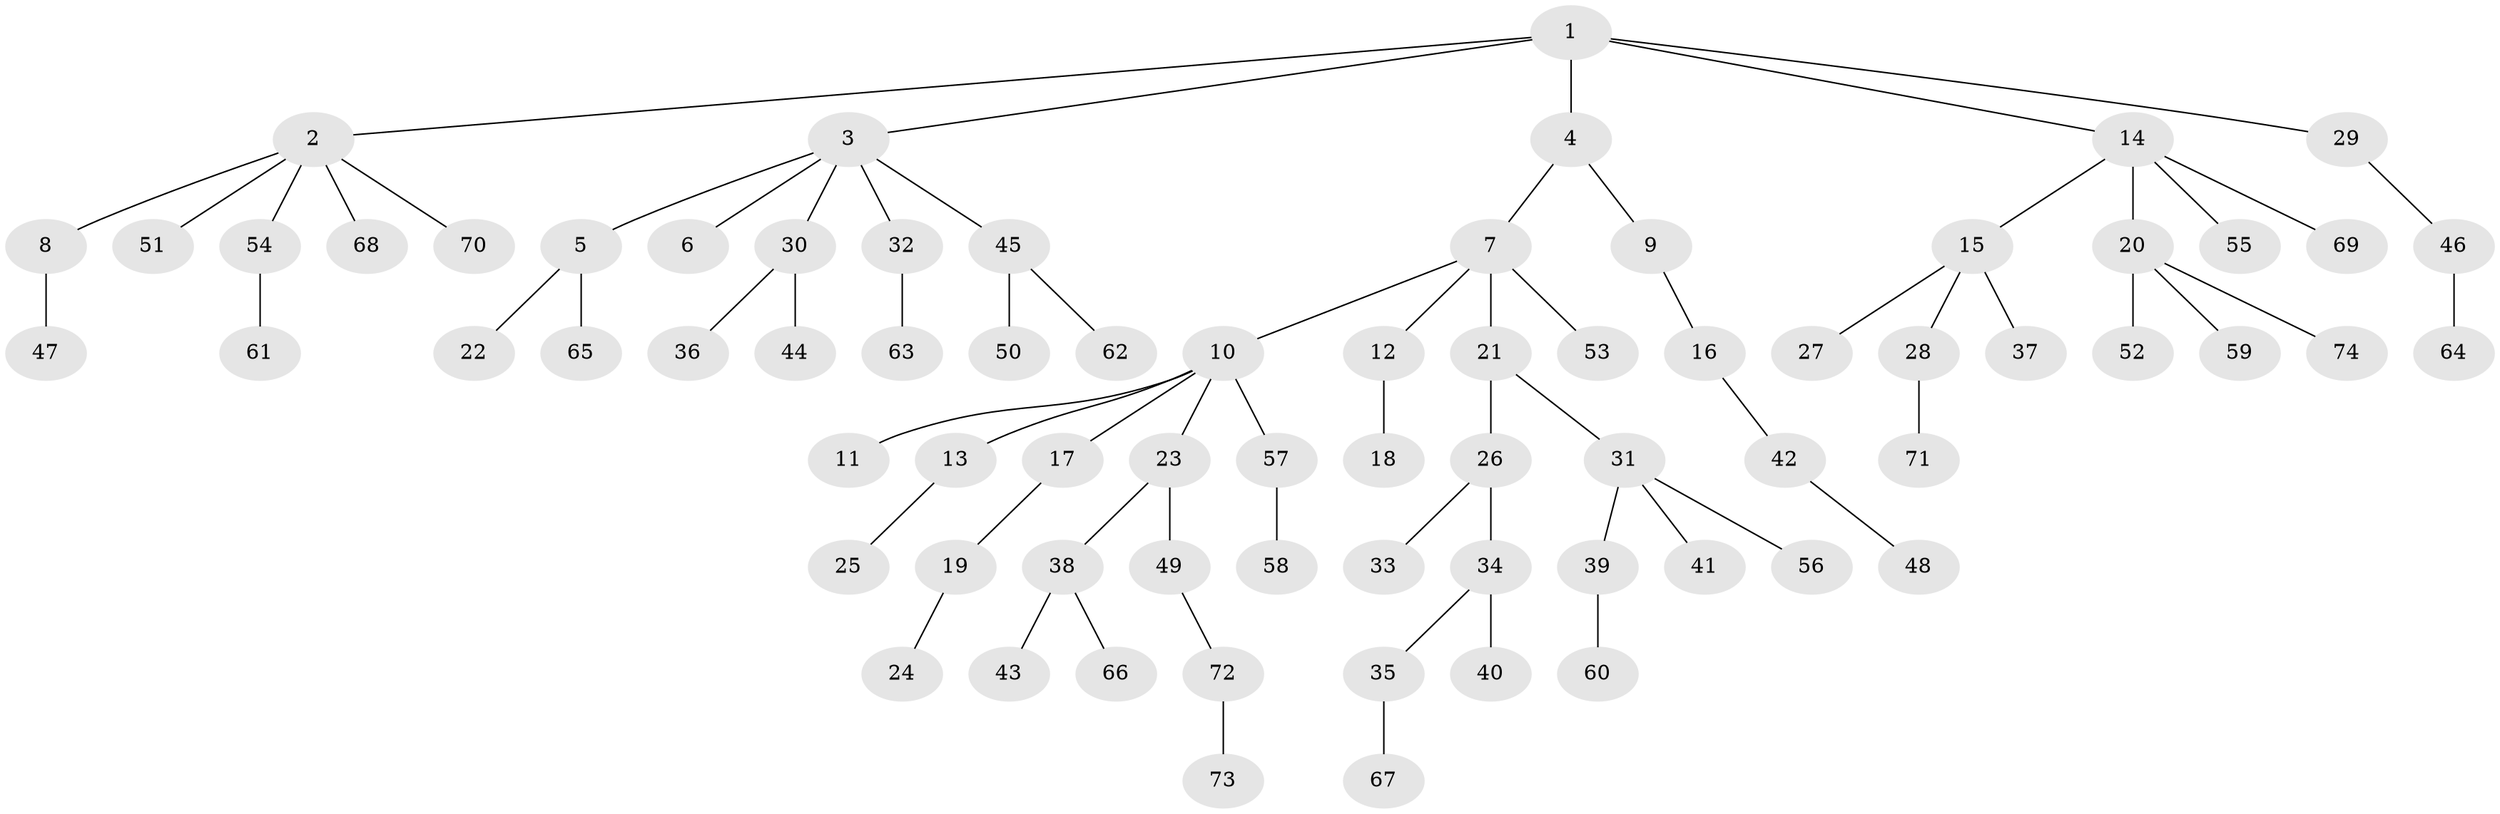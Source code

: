 // coarse degree distribution, {5: 0.020833333333333332, 6: 0.08333333333333333, 3: 0.125, 2: 0.14583333333333334, 1: 0.6041666666666666, 4: 0.020833333333333332}
// Generated by graph-tools (version 1.1) at 2025/42/03/06/25 10:42:06]
// undirected, 74 vertices, 73 edges
graph export_dot {
graph [start="1"]
  node [color=gray90,style=filled];
  1;
  2;
  3;
  4;
  5;
  6;
  7;
  8;
  9;
  10;
  11;
  12;
  13;
  14;
  15;
  16;
  17;
  18;
  19;
  20;
  21;
  22;
  23;
  24;
  25;
  26;
  27;
  28;
  29;
  30;
  31;
  32;
  33;
  34;
  35;
  36;
  37;
  38;
  39;
  40;
  41;
  42;
  43;
  44;
  45;
  46;
  47;
  48;
  49;
  50;
  51;
  52;
  53;
  54;
  55;
  56;
  57;
  58;
  59;
  60;
  61;
  62;
  63;
  64;
  65;
  66;
  67;
  68;
  69;
  70;
  71;
  72;
  73;
  74;
  1 -- 2;
  1 -- 3;
  1 -- 4;
  1 -- 14;
  1 -- 29;
  2 -- 8;
  2 -- 51;
  2 -- 54;
  2 -- 68;
  2 -- 70;
  3 -- 5;
  3 -- 6;
  3 -- 30;
  3 -- 32;
  3 -- 45;
  4 -- 7;
  4 -- 9;
  5 -- 22;
  5 -- 65;
  7 -- 10;
  7 -- 12;
  7 -- 21;
  7 -- 53;
  8 -- 47;
  9 -- 16;
  10 -- 11;
  10 -- 13;
  10 -- 17;
  10 -- 23;
  10 -- 57;
  12 -- 18;
  13 -- 25;
  14 -- 15;
  14 -- 20;
  14 -- 55;
  14 -- 69;
  15 -- 27;
  15 -- 28;
  15 -- 37;
  16 -- 42;
  17 -- 19;
  19 -- 24;
  20 -- 52;
  20 -- 59;
  20 -- 74;
  21 -- 26;
  21 -- 31;
  23 -- 38;
  23 -- 49;
  26 -- 33;
  26 -- 34;
  28 -- 71;
  29 -- 46;
  30 -- 36;
  30 -- 44;
  31 -- 39;
  31 -- 41;
  31 -- 56;
  32 -- 63;
  34 -- 35;
  34 -- 40;
  35 -- 67;
  38 -- 43;
  38 -- 66;
  39 -- 60;
  42 -- 48;
  45 -- 50;
  45 -- 62;
  46 -- 64;
  49 -- 72;
  54 -- 61;
  57 -- 58;
  72 -- 73;
}
